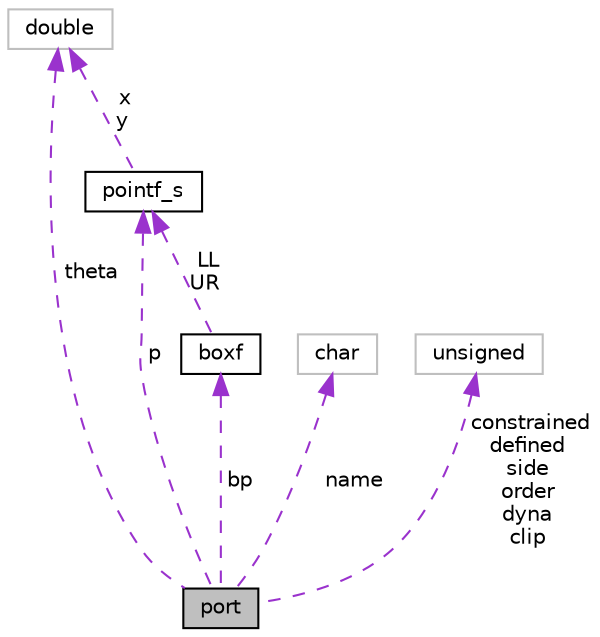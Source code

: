 digraph "port"
{
  bgcolor="transparent";
  edge [fontname="Helvetica",fontsize="10",labelfontname="Helvetica",labelfontsize="10"];
  node [fontname="Helvetica",fontsize="10",shape=record];
  Node1 [label="port",height=0.2,width=0.4,color="black", fillcolor="grey75", style="filled", fontcolor="black"];
  Node2 -> Node1 [dir="back",color="darkorchid3",fontsize="10",style="dashed",label=" theta" ,fontname="Helvetica"];
  Node2 [label="double",height=0.2,width=0.4,color="grey75"];
  Node3 -> Node1 [dir="back",color="darkorchid3",fontsize="10",style="dashed",label=" name" ,fontname="Helvetica"];
  Node3 [label="char",height=0.2,width=0.4,color="grey75"];
  Node4 -> Node1 [dir="back",color="darkorchid3",fontsize="10",style="dashed",label=" bp" ,fontname="Helvetica"];
  Node4 [label="boxf",height=0.2,width=0.4,color="black",URL="$structboxf.html"];
  Node5 -> Node4 [dir="back",color="darkorchid3",fontsize="10",style="dashed",label=" LL\nUR" ,fontname="Helvetica"];
  Node5 [label="pointf_s",height=0.2,width=0.4,color="black",URL="$structpointf__s.html"];
  Node2 -> Node5 [dir="back",color="darkorchid3",fontsize="10",style="dashed",label=" x\ny" ,fontname="Helvetica"];
  Node6 -> Node1 [dir="back",color="darkorchid3",fontsize="10",style="dashed",label=" constrained\ndefined\nside\norder\ndyna\nclip" ,fontname="Helvetica"];
  Node6 [label="unsigned",height=0.2,width=0.4,color="grey75"];
  Node5 -> Node1 [dir="back",color="darkorchid3",fontsize="10",style="dashed",label=" p" ,fontname="Helvetica"];
}
